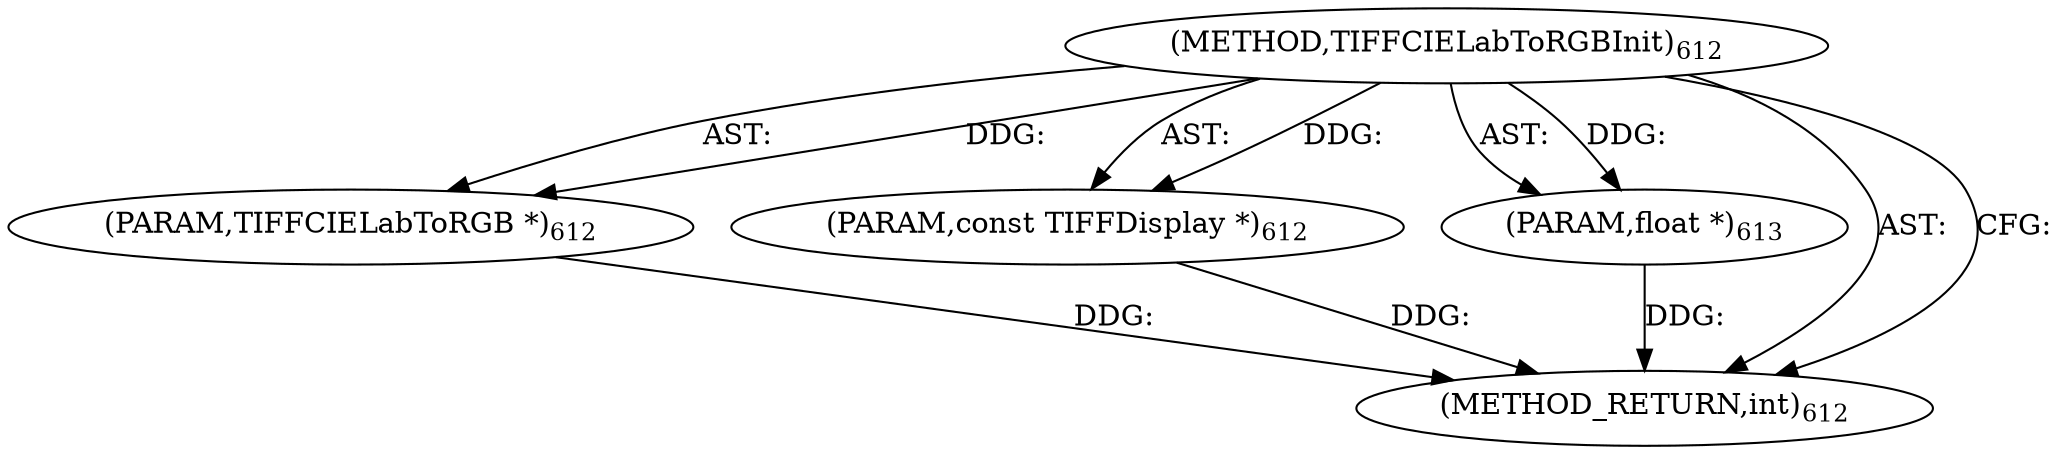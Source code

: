 digraph "TIFFCIELabToRGBInit" {  
"9341" [label = <(METHOD,TIFFCIELabToRGBInit)<SUB>612</SUB>> ]
"9342" [label = <(PARAM,TIFFCIELabToRGB *)<SUB>612</SUB>> ]
"9343" [label = <(PARAM,const TIFFDisplay *)<SUB>612</SUB>> ]
"9344" [label = <(PARAM,float *)<SUB>613</SUB>> ]
"9345" [label = <(METHOD_RETURN,int)<SUB>612</SUB>> ]
  "9341" -> "9342"  [ label = "AST: "] 
  "9341" -> "9343"  [ label = "AST: "] 
  "9341" -> "9344"  [ label = "AST: "] 
  "9341" -> "9345"  [ label = "AST: "] 
  "9341" -> "9345"  [ label = "CFG: "] 
  "9342" -> "9345"  [ label = "DDG: "] 
  "9343" -> "9345"  [ label = "DDG: "] 
  "9344" -> "9345"  [ label = "DDG: "] 
  "9341" -> "9342"  [ label = "DDG: "] 
  "9341" -> "9343"  [ label = "DDG: "] 
  "9341" -> "9344"  [ label = "DDG: "] 
}
